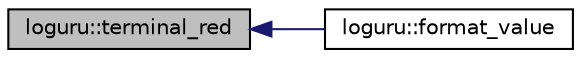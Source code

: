 digraph "loguru::terminal_red"
{
  edge [fontname="Helvetica",fontsize="10",labelfontname="Helvetica",labelfontsize="10"];
  node [fontname="Helvetica",fontsize="10",shape=record];
  rankdir="LR";
  Node177 [label="loguru::terminal_red",height=0.2,width=0.4,color="black", fillcolor="grey75", style="filled", fontcolor="black"];
  Node177 -> Node178 [dir="back",color="midnightblue",fontsize="10",style="solid",fontname="Helvetica"];
  Node178 [label="loguru::format_value",height=0.2,width=0.4,color="black", fillcolor="white", style="filled",URL="$namespaceloguru.html#a8d5900eb68be9d97a2e8dd4f9299f09a"];
}
